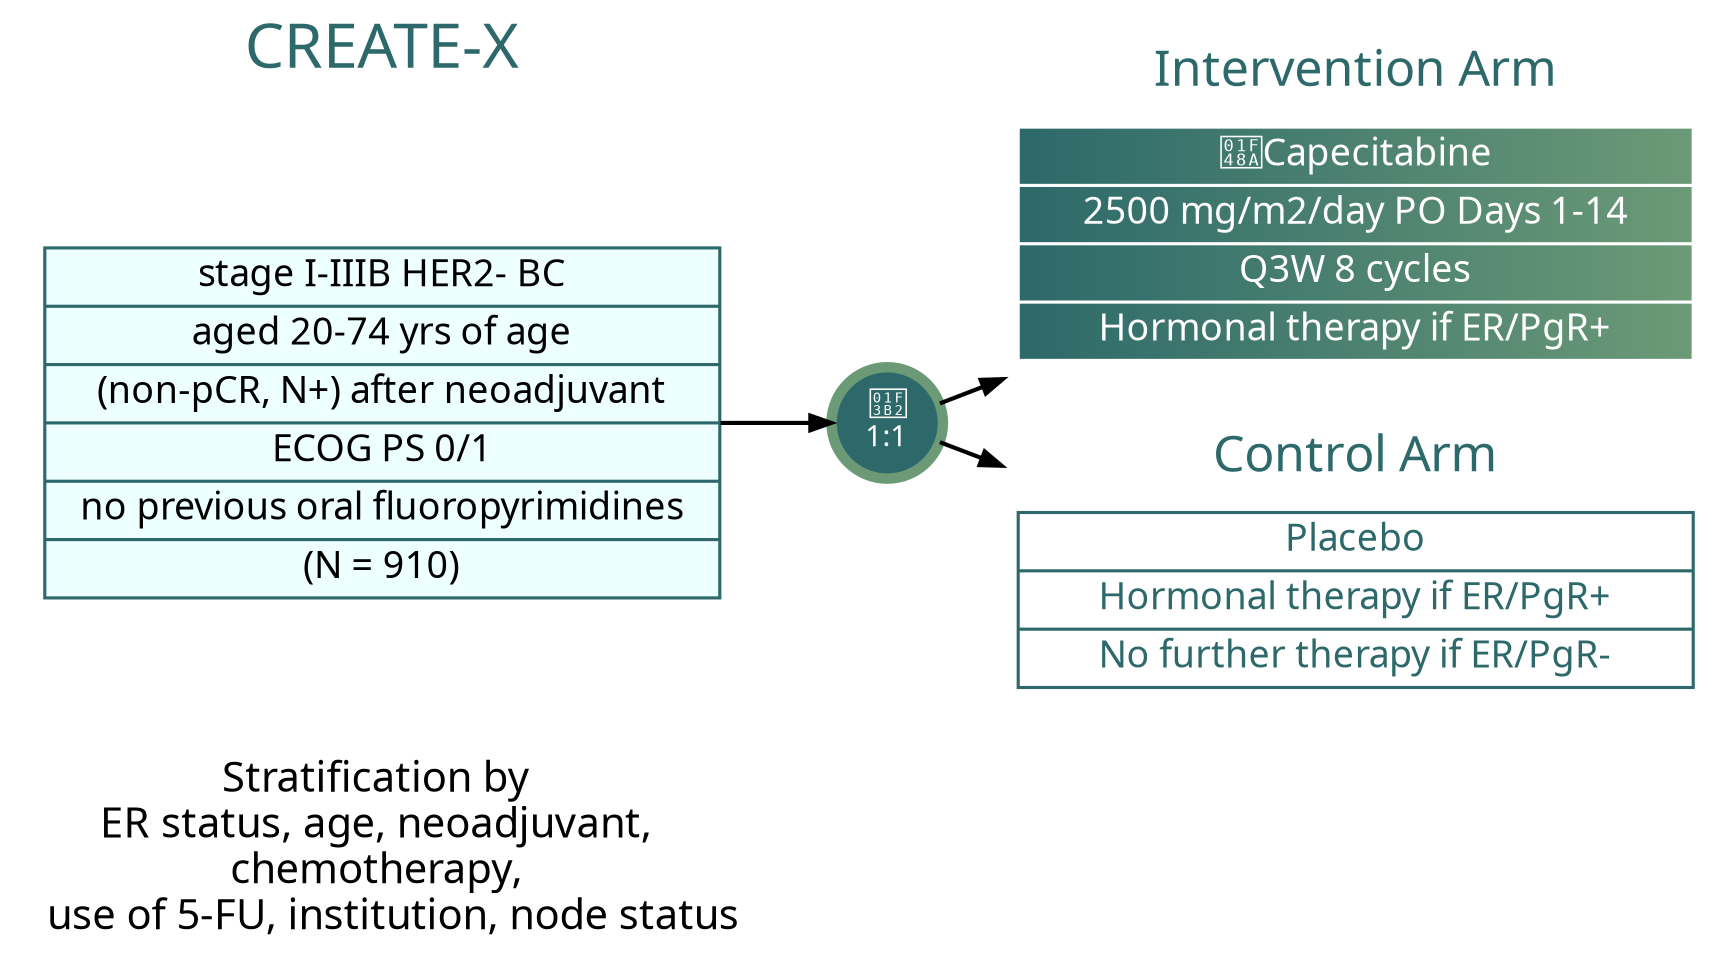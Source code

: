 digraph {
  compound=true;
  graph [
    // splines=ortho,
    nodesep=1
    rankdir="LR"
    // fontname="Arial",
    fontname="Inter-Bold"
    // label="TITLE" //TODO: ___
    labelloc = "b"
    fontsize="24pt"
  ]
  node[
    color="#2d696a",
    penwidth=1.5,
    fontsize="18pt",
    shape=record,
    fontname="Inter-Medium",
    // fontname="Arial",
    ]
  edge[color=black, penwidth=2]
  background[
      color="white",
      fontsize="20pt",
      //TODO: Stratification ___
      label="Stratification by
      \nER status, age, neoadjuvant,
      \nchemotherapy,
      \n &nbsp;use of 5-FU, institution, node status"
      ]
  pupulation [
      fillcolor="#eeffff",
      style="filled",
      // TODO: Population ___
      label="stage I-IIIB HER2- BC
      | aged 20-74 yrs of age
      | (non-pCR, N+) after neoadjuvant
      | ECOG PS 0/1
      | &nbsp; no previous oral fluoropyrimidines &nbsp;
      | (N = 910)"
      ]
  method [
      shape=circle,
      fillcolor="#2d696a",
      penwidth=5,
      color = "#6c9a77",
      fontcolor="#ffffff",
      style="filled",
      fontsize="14pt",
      // TODO: Randomize ___
      label="🎲\n1:1"
      ]
  subgraph cluster_armA {
    label="Intervention Arm"
    labelloc = "t"
    color=white
    fontcolor="#2d696a"
    node[
      width=4.5,
      color=white,
      fillcolor="#2d696a:#6c9a77",
      style="filled",
      fontcolor="#ffffff",
    ]
    // TODO: Intervention arm ___
    intervention[label="
        💊 Capecitabine
      | 2500 mg/m2/day PO Days 1-14
      | Q3W 8 cycles
      | Hormonal therapy if ER/PgR+
      " ]
  }
  subgraph cluster_armB {
    label="Control Arm"
    labelloc = "t"
    color=white
    fontcolor="#2d696a"
    node[
      width=4.5,
      color="#2d696a:#6c9a77",
      fillcolor=white,
      style="filled",
      fontcolor="#2d696a:#6c9a77",
      ]
    // TODO: Control Arm ___
    control[label="
          Placebo
        | Hormonal therapy if ER/PgR+
        | No further therapy if ER/PgR-
        " ]
  }
  pupulation -> method
  method -> intervention [ltail=cluster_armA lhead=cluster_armA];
  method -> control [ltail=cluster_armB lhead=cluster_armB];
  title[
      color="white",
      fontcolor="#2d696a:#6c9a77",
      fontsize="30pt",
      label="CREATE-X"
      fontname="Inter-Black"
      // label="TITLE" //TODO: ___
      ]

}
